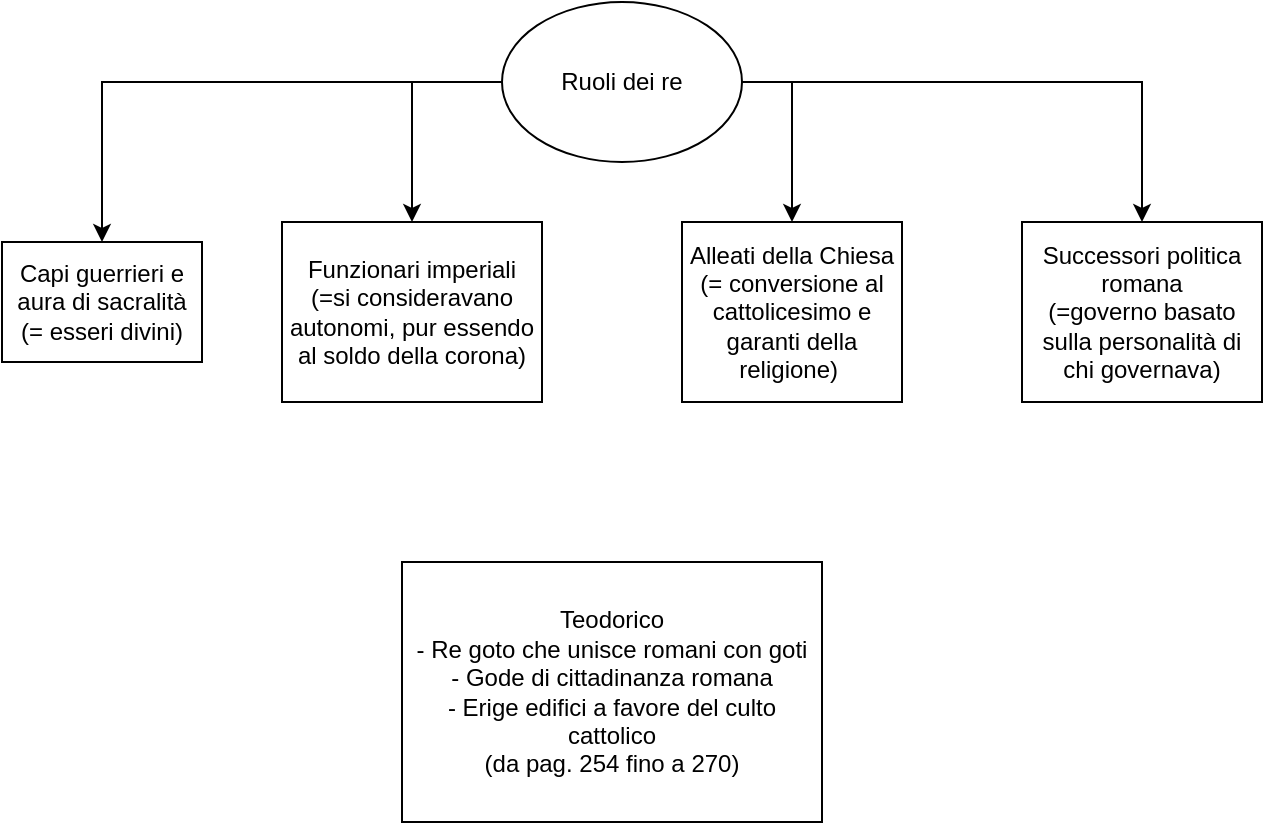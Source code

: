 <mxfile version="22.0.3" type="device">
  <diagram name="Pagina-1" id="YzWQodzD78JNeDAUSXoz">
    <mxGraphModel dx="911" dy="433" grid="1" gridSize="10" guides="1" tooltips="1" connect="1" arrows="1" fold="1" page="1" pageScale="1" pageWidth="827" pageHeight="1169" math="0" shadow="0">
      <root>
        <mxCell id="0" />
        <mxCell id="1" parent="0" />
        <mxCell id="3lgGTsM1d1NOESyLPiWt-7" style="edgeStyle=orthogonalEdgeStyle;rounded=0;orthogonalLoop=1;jettySize=auto;html=1;exitX=0;exitY=0.5;exitDx=0;exitDy=0;" edge="1" parent="1" source="3lgGTsM1d1NOESyLPiWt-1" target="3lgGTsM1d1NOESyLPiWt-2">
          <mxGeometry relative="1" as="geometry" />
        </mxCell>
        <mxCell id="3lgGTsM1d1NOESyLPiWt-8" style="edgeStyle=orthogonalEdgeStyle;rounded=0;orthogonalLoop=1;jettySize=auto;html=1;exitX=0;exitY=0.5;exitDx=0;exitDy=0;" edge="1" parent="1" source="3lgGTsM1d1NOESyLPiWt-1" target="3lgGTsM1d1NOESyLPiWt-3">
          <mxGeometry relative="1" as="geometry" />
        </mxCell>
        <mxCell id="3lgGTsM1d1NOESyLPiWt-10" style="edgeStyle=orthogonalEdgeStyle;rounded=0;orthogonalLoop=1;jettySize=auto;html=1;exitX=1;exitY=0.5;exitDx=0;exitDy=0;" edge="1" parent="1" source="3lgGTsM1d1NOESyLPiWt-1" target="3lgGTsM1d1NOESyLPiWt-5">
          <mxGeometry relative="1" as="geometry" />
        </mxCell>
        <mxCell id="3lgGTsM1d1NOESyLPiWt-14" style="edgeStyle=orthogonalEdgeStyle;rounded=0;orthogonalLoop=1;jettySize=auto;html=1;exitX=1;exitY=0.5;exitDx=0;exitDy=0;" edge="1" parent="1" source="3lgGTsM1d1NOESyLPiWt-1" target="3lgGTsM1d1NOESyLPiWt-4">
          <mxGeometry relative="1" as="geometry" />
        </mxCell>
        <mxCell id="3lgGTsM1d1NOESyLPiWt-1" value="Ruoli dei re" style="ellipse;whiteSpace=wrap;html=1;" vertex="1" parent="1">
          <mxGeometry x="300" y="130" width="120" height="80" as="geometry" />
        </mxCell>
        <mxCell id="3lgGTsM1d1NOESyLPiWt-2" value="Capi guerrieri e aura di sacralità (= esseri divini)" style="rounded=0;whiteSpace=wrap;html=1;" vertex="1" parent="1">
          <mxGeometry x="50" y="250" width="100" height="60" as="geometry" />
        </mxCell>
        <mxCell id="3lgGTsM1d1NOESyLPiWt-3" value="Funzionari imperiali &lt;br&gt;(=si consideravano autonomi, pur essendo al soldo della corona)" style="rounded=0;whiteSpace=wrap;html=1;" vertex="1" parent="1">
          <mxGeometry x="190" y="240" width="130" height="90" as="geometry" />
        </mxCell>
        <mxCell id="3lgGTsM1d1NOESyLPiWt-4" value="Alleati della Chiesa&lt;br&gt;(= conversione al cattolicesimo e garanti della religione)&amp;nbsp;" style="rounded=0;whiteSpace=wrap;html=1;" vertex="1" parent="1">
          <mxGeometry x="390" y="240" width="110" height="90" as="geometry" />
        </mxCell>
        <mxCell id="3lgGTsM1d1NOESyLPiWt-5" value="Successori politica romana &lt;br&gt;(=governo basato sulla personalità di chi governava)" style="rounded=0;whiteSpace=wrap;html=1;" vertex="1" parent="1">
          <mxGeometry x="560" y="240" width="120" height="90" as="geometry" />
        </mxCell>
        <mxCell id="3lgGTsM1d1NOESyLPiWt-15" value="Teodorico&lt;br&gt;- Re goto che unisce romani con goti&lt;br&gt;- Gode di cittadinanza romana&lt;br&gt;- Erige edifici a favore del culto cattolico&lt;br&gt;(da pag. 254 fino a 270)" style="rounded=0;whiteSpace=wrap;html=1;" vertex="1" parent="1">
          <mxGeometry x="250" y="410" width="210" height="130" as="geometry" />
        </mxCell>
      </root>
    </mxGraphModel>
  </diagram>
</mxfile>
